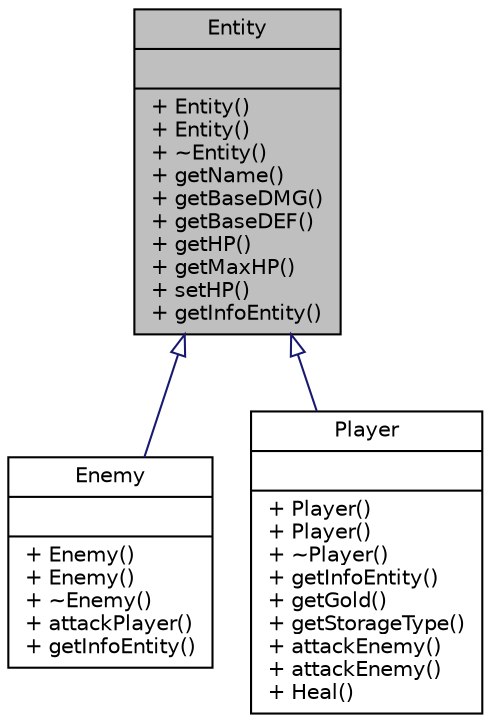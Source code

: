 digraph "Entity"
{
 // INTERACTIVE_SVG=YES
 // LATEX_PDF_SIZE
  edge [fontname="Helvetica",fontsize="10",labelfontname="Helvetica",labelfontsize="10"];
  node [fontname="Helvetica",fontsize="10",shape=record];
  Node1 [label="{Entity\n||+ Entity()\l+ Entity()\l+ ~Entity()\l+ getName()\l+ getBaseDMG()\l+ getBaseDEF()\l+ getHP()\l+ getMaxHP()\l+ setHP()\l+ getInfoEntity()\l}",height=0.2,width=0.4,color="black", fillcolor="grey75", style="filled", fontcolor="black",tooltip="An alive Entity can be a Player or an Enemy (for now). It has HP, a Name and basic attributes,..."];
  Node1 -> Node2 [dir="back",color="midnightblue",fontsize="10",style="solid",arrowtail="onormal"];
  Node2 [label="{Enemy\n||+ Enemy()\l+ Enemy()\l+ ~Enemy()\l+ attackPlayer()\l+ getInfoEntity()\l}",height=0.2,width=0.4,color="black", fillcolor="white", style="filled",URL="$class_enemy.html",tooltip="Enemy can attack a Player without the Player damaging it, every Enemy will have a Level,..."];
  Node1 -> Node3 [dir="back",color="midnightblue",fontsize="10",style="solid",arrowtail="onormal"];
  Node3 [label="{Player\n||+ Player()\l+ Player()\l+ ~Player()\l+ getInfoEntity()\l+ getGold()\l+ getStorageType()\l+ attackEnemy()\l+ attackEnemy()\l+ Heal()\l}",height=0.2,width=0.4,color="black", fillcolor="white", style="filled",URL="$class_player.html",tooltip="Player has Gold and a Storage in which it can hold some Item. The Player will be able to spend Gold i..."];
}
